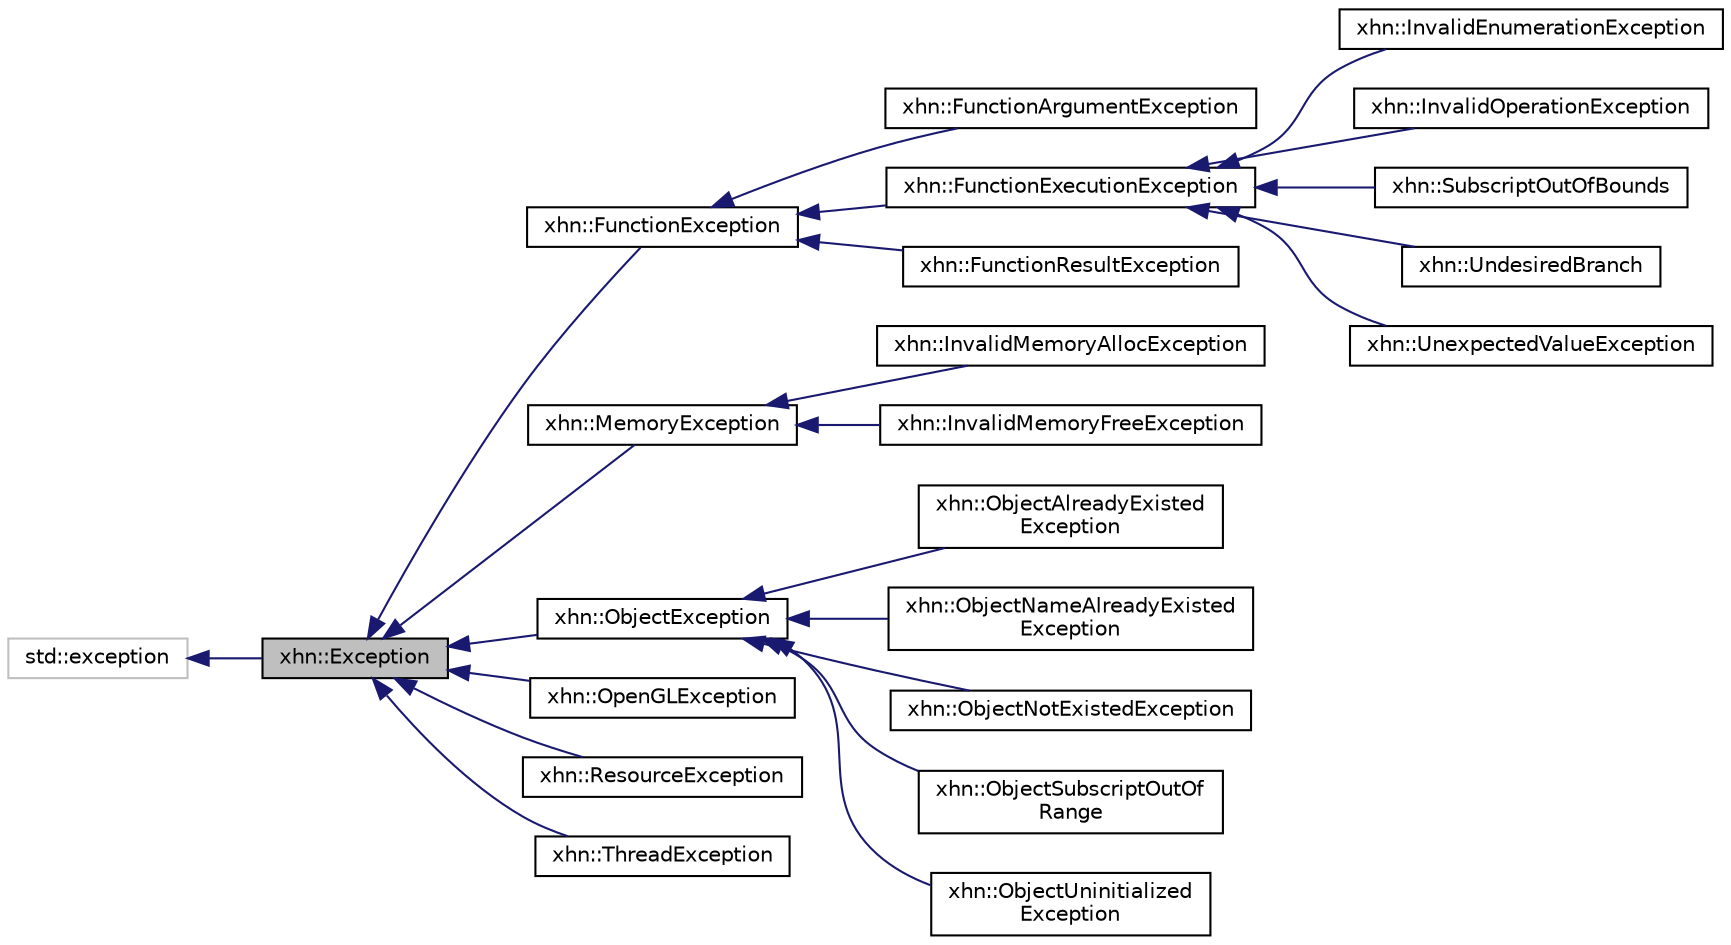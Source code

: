 digraph "xhn::Exception"
{
  edge [fontname="Helvetica",fontsize="10",labelfontname="Helvetica",labelfontsize="10"];
  node [fontname="Helvetica",fontsize="10",shape=record];
  rankdir="LR";
  Node1 [label="xhn::Exception",height=0.2,width=0.4,color="black", fillcolor="grey75", style="filled", fontcolor="black"];
  Node2 -> Node1 [dir="back",color="midnightblue",fontsize="10",style="solid",fontname="Helvetica"];
  Node2 [label="std::exception",height=0.2,width=0.4,color="grey75", fillcolor="white", style="filled"];
  Node1 -> Node3 [dir="back",color="midnightblue",fontsize="10",style="solid",fontname="Helvetica"];
  Node3 [label="xhn::FunctionException",height=0.2,width=0.4,color="black", fillcolor="white", style="filled",URL="$classxhn_1_1_function_exception.html",tooltip="函数异常比较严重，直接退出程序 "];
  Node3 -> Node4 [dir="back",color="midnightblue",fontsize="10",style="solid",fontname="Helvetica"];
  Node4 [label="xhn::FunctionArgumentException",height=0.2,width=0.4,color="black", fillcolor="white", style="filled",URL="$classxhn_1_1_function_argument_exception.html",tooltip="函数的输入参数为非法 "];
  Node3 -> Node5 [dir="back",color="midnightblue",fontsize="10",style="solid",fontname="Helvetica"];
  Node5 [label="xhn::FunctionExecutionException",height=0.2,width=0.4,color="black", fillcolor="white", style="filled",URL="$classxhn_1_1_function_execution_exception.html",tooltip="函数执行过程的异常 "];
  Node5 -> Node6 [dir="back",color="midnightblue",fontsize="10",style="solid",fontname="Helvetica"];
  Node6 [label="xhn::InvalidEnumerationException",height=0.2,width=0.4,color="black", fillcolor="white", style="filled",URL="$classxhn_1_1_invalid_enumeration_exception.html",tooltip="switch case里的枚举值是无效的 "];
  Node5 -> Node7 [dir="back",color="midnightblue",fontsize="10",style="solid",fontname="Helvetica"];
  Node7 [label="xhn::InvalidOperationException",height=0.2,width=0.4,color="black", fillcolor="white", style="filled",URL="$classxhn_1_1_invalid_operation_exception.html",tooltip="无效操作 "];
  Node5 -> Node8 [dir="back",color="midnightblue",fontsize="10",style="solid",fontname="Helvetica"];
  Node8 [label="xhn::SubscriptOutOfBounds",height=0.2,width=0.4,color="black", fillcolor="white", style="filled",URL="$classxhn_1_1_subscript_out_of_bounds.html"];
  Node5 -> Node9 [dir="back",color="midnightblue",fontsize="10",style="solid",fontname="Helvetica"];
  Node9 [label="xhn::UndesiredBranch",height=0.2,width=0.4,color="black", fillcolor="white", style="filled",URL="$classxhn_1_1_undesired_branch.html",tooltip="进入不该进入的条件分支 "];
  Node5 -> Node10 [dir="back",color="midnightblue",fontsize="10",style="solid",fontname="Helvetica"];
  Node10 [label="xhn::UnexpectedValueException",height=0.2,width=0.4,color="black", fillcolor="white", style="filled",URL="$classxhn_1_1_unexpected_value_exception.html",tooltip="非预期值异常 "];
  Node3 -> Node11 [dir="back",color="midnightblue",fontsize="10",style="solid",fontname="Helvetica"];
  Node11 [label="xhn::FunctionResultException",height=0.2,width=0.4,color="black", fillcolor="white", style="filled",URL="$classxhn_1_1_function_result_exception.html",tooltip="函数结果不是期望值 "];
  Node1 -> Node12 [dir="back",color="midnightblue",fontsize="10",style="solid",fontname="Helvetica"];
  Node12 [label="xhn::MemoryException",height=0.2,width=0.4,color="black", fillcolor="white", style="filled",URL="$classxhn_1_1_memory_exception.html"];
  Node12 -> Node13 [dir="back",color="midnightblue",fontsize="10",style="solid",fontname="Helvetica"];
  Node13 [label="xhn::InvalidMemoryAllocException",height=0.2,width=0.4,color="black", fillcolor="white", style="filled",URL="$classxhn_1_1_invalid_memory_alloc_exception.html",tooltip="无效内存分配异常 "];
  Node12 -> Node14 [dir="back",color="midnightblue",fontsize="10",style="solid",fontname="Helvetica"];
  Node14 [label="xhn::InvalidMemoryFreeException",height=0.2,width=0.4,color="black", fillcolor="white", style="filled",URL="$classxhn_1_1_invalid_memory_free_exception.html"];
  Node1 -> Node15 [dir="back",color="midnightblue",fontsize="10",style="solid",fontname="Helvetica"];
  Node15 [label="xhn::ObjectException",height=0.2,width=0.4,color="black", fillcolor="white", style="filled",URL="$classxhn_1_1_object_exception.html"];
  Node15 -> Node16 [dir="back",color="midnightblue",fontsize="10",style="solid",fontname="Helvetica"];
  Node16 [label="xhn::ObjectAlreadyExisted\lException",height=0.2,width=0.4,color="black", fillcolor="white", style="filled",URL="$classxhn_1_1_object_already_existed_exception.html"];
  Node15 -> Node17 [dir="back",color="midnightblue",fontsize="10",style="solid",fontname="Helvetica"];
  Node17 [label="xhn::ObjectNameAlreadyExisted\lException",height=0.2,width=0.4,color="black", fillcolor="white", style="filled",URL="$classxhn_1_1_object_name_already_existed_exception.html",tooltip="对象名已存在 "];
  Node15 -> Node18 [dir="back",color="midnightblue",fontsize="10",style="solid",fontname="Helvetica"];
  Node18 [label="xhn::ObjectNotExistedException",height=0.2,width=0.4,color="black", fillcolor="white", style="filled",URL="$classxhn_1_1_object_not_existed_exception.html"];
  Node15 -> Node19 [dir="back",color="midnightblue",fontsize="10",style="solid",fontname="Helvetica"];
  Node19 [label="xhn::ObjectSubscriptOutOf\lRange",height=0.2,width=0.4,color="black", fillcolor="white", style="filled",URL="$classxhn_1_1_object_subscript_out_of_range.html"];
  Node15 -> Node20 [dir="back",color="midnightblue",fontsize="10",style="solid",fontname="Helvetica"];
  Node20 [label="xhn::ObjectUninitialized\lException",height=0.2,width=0.4,color="black", fillcolor="white", style="filled",URL="$classxhn_1_1_object_uninitialized_exception.html"];
  Node1 -> Node21 [dir="back",color="midnightblue",fontsize="10",style="solid",fontname="Helvetica"];
  Node21 [label="xhn::OpenGLException",height=0.2,width=0.4,color="black", fillcolor="white", style="filled",URL="$classxhn_1_1_open_g_l_exception.html",tooltip="OpenGL异常只是显示错误，静默式报告错误即可 "];
  Node1 -> Node22 [dir="back",color="midnightblue",fontsize="10",style="solid",fontname="Helvetica"];
  Node22 [label="xhn::ResourceException",height=0.2,width=0.4,color="black", fillcolor="white", style="filled",URL="$classxhn_1_1_resource_exception.html"];
  Node1 -> Node23 [dir="back",color="midnightblue",fontsize="10",style="solid",fontname="Helvetica"];
  Node23 [label="xhn::ThreadException",height=0.2,width=0.4,color="black", fillcolor="white", style="filled",URL="$classxhn_1_1_thread_exception.html",tooltip="线程异常包括取消线程等一般不catch "];
}
